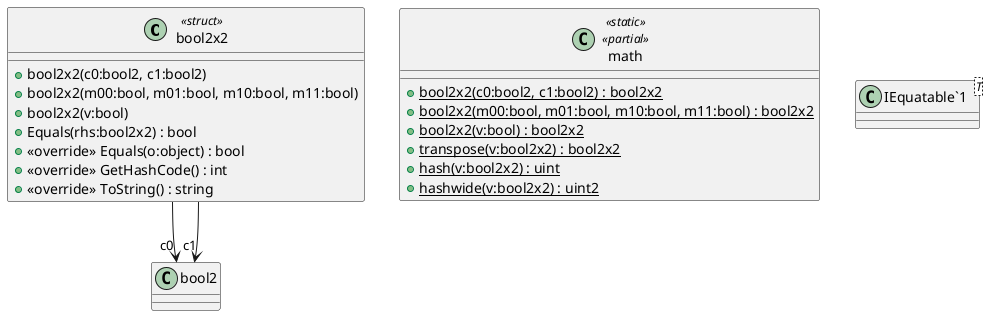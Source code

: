 @startuml
class bool2x2 <<struct>> {
    + bool2x2(c0:bool2, c1:bool2)
    + bool2x2(m00:bool, m01:bool, m10:bool, m11:bool)
    + bool2x2(v:bool)
    + Equals(rhs:bool2x2) : bool
    + <<override>> Equals(o:object) : bool
    + <<override>> GetHashCode() : int
    + <<override>> ToString() : string
}
class math <<static>> <<partial>> {
    + {static} bool2x2(c0:bool2, c1:bool2) : bool2x2
    + {static} bool2x2(m00:bool, m01:bool, m10:bool, m11:bool) : bool2x2
    + {static} bool2x2(v:bool) : bool2x2
    + {static} transpose(v:bool2x2) : bool2x2
    + {static} hash(v:bool2x2) : uint
    + {static} hashwide(v:bool2x2) : uint2
}
class "IEquatable`1"<T> {
}
bool2x2 --> "c0" bool2
bool2x2 --> "c1" bool2
@enduml
